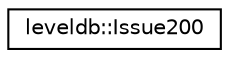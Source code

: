 digraph "Graphical Class Hierarchy"
{
  edge [fontname="Helvetica",fontsize="10",labelfontname="Helvetica",labelfontsize="10"];
  node [fontname="Helvetica",fontsize="10",shape=record];
  rankdir="LR";
  Node1 [label="leveldb::Issue200",height=0.2,width=0.4,color="black", fillcolor="white", style="filled",URL="$classleveldb_1_1_issue200.html"];
}
